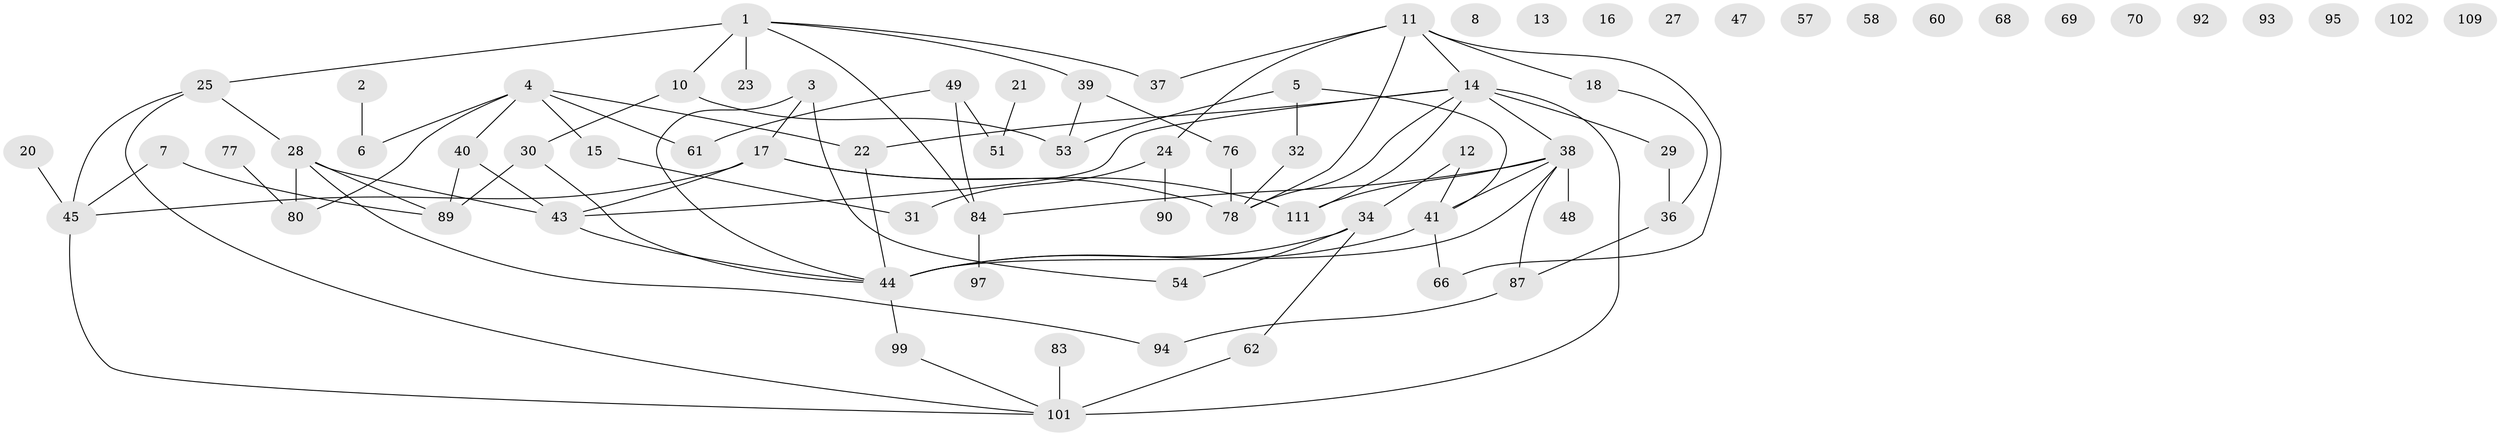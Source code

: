 // original degree distribution, {5: 0.0625, 1: 0.15178571428571427, 3: 0.20535714285714285, 2: 0.3125, 0: 0.13392857142857142, 4: 0.09821428571428571, 6: 0.026785714285714284, 9: 0.008928571428571428}
// Generated by graph-tools (version 1.1) at 2025/41/03/06/25 10:41:20]
// undirected, 73 vertices, 89 edges
graph export_dot {
graph [start="1"]
  node [color=gray90,style=filled];
  1 [super="+82"];
  2 [super="+71"];
  3 [super="+33"];
  4 [super="+72"];
  5 [super="+9"];
  6;
  7;
  8;
  10 [super="+96"];
  11 [super="+86"];
  12 [super="+46"];
  13 [super="+105"];
  14 [super="+26"];
  15;
  16;
  17 [super="+19"];
  18 [super="+73"];
  20;
  21;
  22 [super="+56"];
  23;
  24 [super="+65"];
  25 [super="+52"];
  27;
  28 [super="+64"];
  29 [super="+35"];
  30;
  31 [super="+59"];
  32;
  34 [super="+50"];
  36 [super="+55"];
  37 [super="+63"];
  38 [super="+107"];
  39 [super="+85"];
  40 [super="+42"];
  41 [super="+88"];
  43 [super="+91"];
  44 [super="+75"];
  45 [super="+67"];
  47;
  48;
  49 [super="+104"];
  51 [super="+98"];
  53 [super="+74"];
  54 [super="+79"];
  57;
  58;
  60;
  61 [super="+100"];
  62;
  66;
  68;
  69;
  70;
  76;
  77;
  78 [super="+81"];
  80 [super="+110"];
  83;
  84 [super="+112"];
  87 [super="+106"];
  89 [super="+108"];
  90;
  92;
  93;
  94;
  95;
  97;
  99;
  101 [super="+103"];
  102;
  109;
  111;
  1 -- 10 [weight=2];
  1 -- 84;
  1 -- 25;
  1 -- 39;
  1 -- 37;
  1 -- 23;
  2 -- 6;
  3 -- 17;
  3 -- 54;
  3 -- 44;
  4 -- 15;
  4 -- 22;
  4 -- 80;
  4 -- 40;
  4 -- 6;
  4 -- 61;
  5 -- 41;
  5 -- 32;
  5 -- 53;
  7 -- 45;
  7 -- 89;
  10 -- 30;
  10 -- 53;
  11 -- 18;
  11 -- 24;
  11 -- 66;
  11 -- 78;
  11 -- 14;
  11 -- 37;
  12 -- 41;
  12 -- 34;
  14 -- 22;
  14 -- 38 [weight=2];
  14 -- 101 [weight=2];
  14 -- 111;
  14 -- 78;
  14 -- 43;
  14 -- 29;
  15 -- 31;
  17 -- 43;
  17 -- 111;
  17 -- 78;
  17 -- 45;
  18 -- 36;
  20 -- 45;
  21 -- 51;
  22 -- 44;
  24 -- 90;
  24 -- 31;
  25 -- 28;
  25 -- 101;
  25 -- 45;
  28 -- 89;
  28 -- 94;
  28 -- 43;
  28 -- 80;
  29 -- 36;
  30 -- 89;
  30 -- 44;
  32 -- 78;
  34 -- 62;
  34 -- 54;
  34 -- 44;
  36 -- 87;
  38 -- 111;
  38 -- 48;
  38 -- 84;
  38 -- 41;
  38 -- 87;
  38 -- 44;
  39 -- 76;
  39 -- 53;
  40 -- 89;
  40 -- 43;
  41 -- 66;
  41 -- 44;
  43 -- 44;
  44 -- 99;
  45 -- 101;
  49 -- 51;
  49 -- 84;
  49 -- 61;
  62 -- 101;
  76 -- 78;
  77 -- 80;
  83 -- 101;
  84 -- 97;
  87 -- 94;
  99 -- 101;
}
